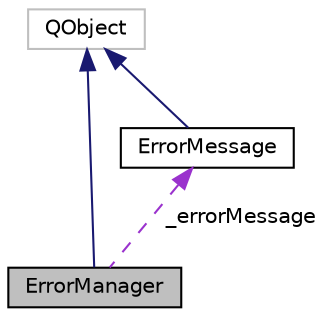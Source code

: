digraph "ErrorManager"
{
 // LATEX_PDF_SIZE
  edge [fontname="Helvetica",fontsize="10",labelfontname="Helvetica",labelfontsize="10"];
  node [fontname="Helvetica",fontsize="10",shape=record];
  Node1 [label="ErrorManager",height=0.2,width=0.4,color="black", fillcolor="grey75", style="filled", fontcolor="black",tooltip=" "];
  Node2 -> Node1 [dir="back",color="midnightblue",fontsize="10",style="solid",fontname="Helvetica"];
  Node2 [label="QObject",height=0.2,width=0.4,color="grey75", fillcolor="white", style="filled",tooltip=" "];
  Node3 -> Node1 [dir="back",color="darkorchid3",fontsize="10",style="dashed",label=" _errorMessage" ,fontname="Helvetica"];
  Node3 [label="ErrorMessage",height=0.2,width=0.4,color="black", fillcolor="white", style="filled",URL="$class_error_message.html",tooltip=" "];
  Node2 -> Node3 [dir="back",color="midnightblue",fontsize="10",style="solid",fontname="Helvetica"];
}
